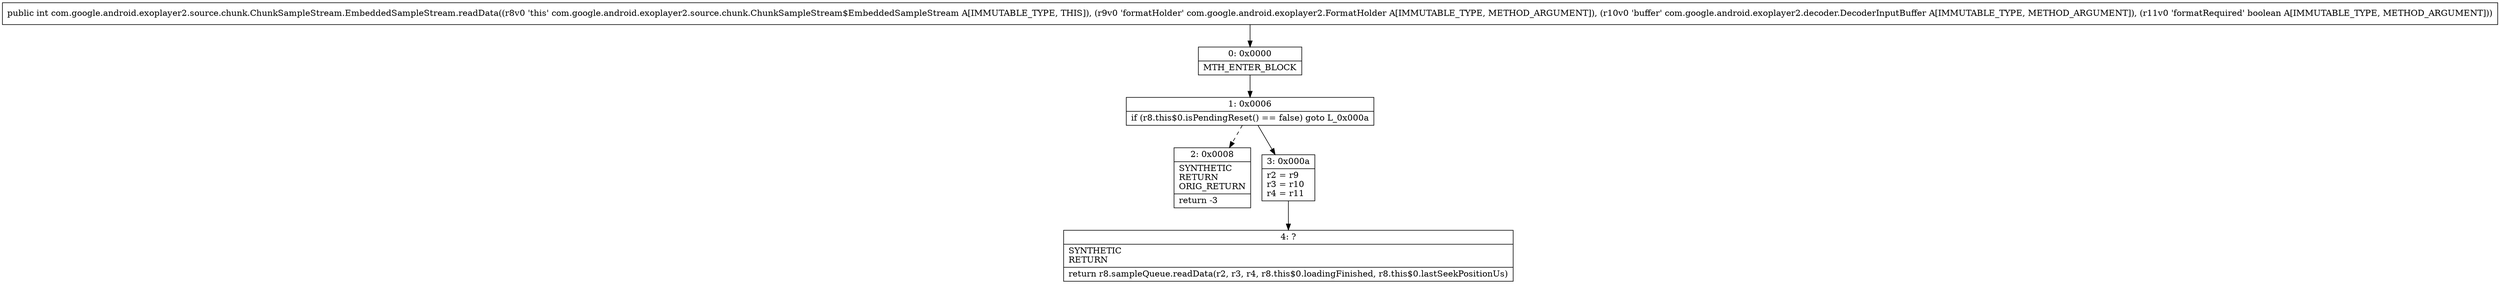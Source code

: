 digraph "CFG forcom.google.android.exoplayer2.source.chunk.ChunkSampleStream.EmbeddedSampleStream.readData(Lcom\/google\/android\/exoplayer2\/FormatHolder;Lcom\/google\/android\/exoplayer2\/decoder\/DecoderInputBuffer;Z)I" {
Node_0 [shape=record,label="{0\:\ 0x0000|MTH_ENTER_BLOCK\l}"];
Node_1 [shape=record,label="{1\:\ 0x0006|if (r8.this$0.isPendingReset() == false) goto L_0x000a\l}"];
Node_2 [shape=record,label="{2\:\ 0x0008|SYNTHETIC\lRETURN\lORIG_RETURN\l|return \-3\l}"];
Node_3 [shape=record,label="{3\:\ 0x000a|r2 = r9\lr3 = r10\lr4 = r11\l}"];
Node_4 [shape=record,label="{4\:\ ?|SYNTHETIC\lRETURN\l|return r8.sampleQueue.readData(r2, r3, r4, r8.this$0.loadingFinished, r8.this$0.lastSeekPositionUs)\l}"];
MethodNode[shape=record,label="{public int com.google.android.exoplayer2.source.chunk.ChunkSampleStream.EmbeddedSampleStream.readData((r8v0 'this' com.google.android.exoplayer2.source.chunk.ChunkSampleStream$EmbeddedSampleStream A[IMMUTABLE_TYPE, THIS]), (r9v0 'formatHolder' com.google.android.exoplayer2.FormatHolder A[IMMUTABLE_TYPE, METHOD_ARGUMENT]), (r10v0 'buffer' com.google.android.exoplayer2.decoder.DecoderInputBuffer A[IMMUTABLE_TYPE, METHOD_ARGUMENT]), (r11v0 'formatRequired' boolean A[IMMUTABLE_TYPE, METHOD_ARGUMENT])) }"];
MethodNode -> Node_0;
Node_0 -> Node_1;
Node_1 -> Node_2[style=dashed];
Node_1 -> Node_3;
Node_3 -> Node_4;
}

